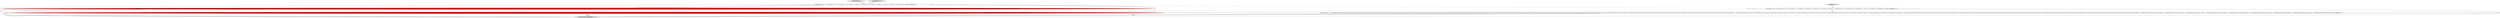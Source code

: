 digraph {
5 [style = filled, label = "testAlmostBushy['0', '1', '0']", fillcolor = lightgray, shape = diamond image = "AAA0AAABBB2BBB"];
7 [style = filled, label = "final String sql = \"select *\" + \"from \"sales_fact_1997\" as s\" + \"join \"customer\" as c\" + \" on s.\"customer_id\" = c.\"customer_id\"\" + \"join \"product\" as p\" + \" on s.\"product_id\" = p.\"product_id\"\" + \"join \"product_class\" as pc\" + \" on p.\"product_class_id\" = pc.\"product_class_id\"\" + \"where c.\"city\" = 'San Francisco'\" + \"and p.\"brand_name\" = 'Washington'\"@@@3@@@['0', '0', '1']", fillcolor = white, shape = ellipse image = "AAA0AAABBB3BBB"];
6 [style = filled, label = "testBushy['0', '0', '1']", fillcolor = lightgray, shape = diamond image = "AAA0AAABBB3BBB"];
2 [style = filled, label = "testAlmostBushy['1', '0', '0']", fillcolor = lightgray, shape = diamond image = "AAA0AAABBB1BBB"];
1 [style = filled, label = "checkBushy(sql,expected)@@@5@@@['1', '1', '1']", fillcolor = lightgray, shape = ellipse image = "AAA0AAABBB1BBB"];
3 [style = filled, label = "final String expected = \"\" + \"EnumerableProject(product_id=($0(, time_id=($1(, customer_id=($2(, promotion_id=($3(, store_id=($4(, store_sales=($5(, store_cost=($6(, unit_sales=($7(, customer_id0=($8(, account_num=($9(, lname=($10(, fname=($11(, mi=($12(, address1=($13(, address2=($14(, address3=($15(, address4=($16(, city=($17(, state_province=($18(, postal_code=($19(, country=($20(, customer_region_id=($21(, phone1=($22(, phone2=($23(, birthdate=($24(, marital_status=($25(, yearly_income=($26(, gender=($27(, total_children=($28(, num_children_at_home=($29(, education=($30(, date_accnt_opened=($31(, member_card=($32(, occupation=($33(, houseowner=($34(, num_cars_owned=($35(, fullname=($36(, product_class_id=($37(, product_id0=($38(, brand_name=($39(, product_name=($40(, SKU=($41(, SRP=($42(, gross_weight=($43(, net_weight=($44(, recyclable_package=($45(, low_fat=($46(, units_per_case=($47(, cases_per_pallet=($48(, shelf_width=($49(, shelf_height=($50(, shelf_depth=($51()\" + \" EnumerableProject(product_id0=($44(, time_id=($45(, customer_id0=($46(, promotion_id=($47(, store_id=($48(, store_sales=($49(, store_cost=($50(, unit_sales=($51(, customer_id=($15(, account_num=($16(, lname=($17(, fname=($18(, mi=($19(, address1=($20(, address2=($21(, address3=($22(, address4=($23(, city=($24(, state_province=($25(, postal_code=($26(, country=($27(, customer_region_id=($28(, phone1=($29(, phone2=($30(, birthdate=($31(, marital_status=($32(, yearly_income=($33(, gender=($34(, total_children=($35(, num_children_at_home=($36(, education=($37(, date_accnt_opened=($38(, member_card=($39(, occupation=($40(, houseowner=($41(, num_cars_owned=($42(, fullname=($43(, product_class_id=($0(, product_id=($1(, brand_name=($2(, product_name=($3(, SKU=($4(, SRP=($5(, gross_weight=($6(, net_weight=($7(, recyclable_package=($8(, low_fat=($9(, units_per_case=($10(, cases_per_pallet=($11(, shelf_width=($12(, shelf_height=($13(, shelf_depth=($14()\" + \" EnumerableJoin(condition=(=($1, $44)(, joinType=(inner()\" + \" EnumerableFilter(condition=(=($2, 'Washington')()\" + \" EnumerableTableScan(table=((foodmart2, product(()\" + \" EnumerableJoin(condition=(=($0, $31)(, joinType=(inner()\" + \" EnumerableFilter(condition=(=($9, 'San Francisco')()\" + \" EnumerableTableScan(table=((foodmart2, customer(()\" + \" EnumerableTableScan(table=((foodmart2, sales_fact_1997(()\"@@@4@@@['1', '0', '0']", fillcolor = red, shape = ellipse image = "AAA1AAABBB1BBB"];
4 [style = filled, label = "final String expected = \"\" + \"EnumerableProject(product_id=($0(, time_id=($1(, customer_id=($2(, promotion_id=($3(, store_id=($4(, store_sales=($5(, store_cost=($6(, unit_sales=($7(, customer_id0=($8(, account_num=($9(, lname=($10(, fname=($11(, mi=($12(, address1=($13(, address2=($14(, address3=($15(, address4=($16(, city=($17(, state_province=($18(, postal_code=($19(, country=($20(, customer_region_id=($21(, phone1=($22(, phone2=($23(, birthdate=($24(, marital_status=($25(, yearly_income=($26(, gender=($27(, total_children=($28(, num_children_at_home=($29(, education=($30(, date_accnt_opened=($31(, member_card=($32(, occupation=($33(, houseowner=($34(, num_cars_owned=($35(, fullname=($36(, product_class_id=($37(, product_id0=($38(, brand_name=($39(, product_name=($40(, SKU=($41(, SRP=($42(, gross_weight=($43(, net_weight=($44(, recyclable_package=($45(, low_fat=($46(, units_per_case=($47(, cases_per_pallet=($48(, shelf_width=($49(, shelf_height=($50(, shelf_depth=($51()\" + \" EnumerableProject(product_id0=($44(, time_id=($45(, customer_id0=($46(, promotion_id=($47(, store_id=($48(, store_sales=($49(, store_cost=($50(, unit_sales=($51(, customer_id=($15(, account_num=($16(, lname=($17(, fname=($18(, mi=($19(, address1=($20(, address2=($21(, address3=($22(, address4=($23(, city=($24(, state_province=($25(, postal_code=($26(, country=($27(, customer_region_id=($28(, phone1=($29(, phone2=($30(, birthdate=($31(, marital_status=($32(, yearly_income=($33(, gender=($34(, total_children=($35(, num_children_at_home=($36(, education=($37(, date_accnt_opened=($38(, member_card=($39(, occupation=($40(, houseowner=($41(, num_cars_owned=($42(, fullname=($43(, product_class_id=($0(, product_id=($1(, brand_name=($2(, product_name=($3(, SKU=($4(, SRP=($5(, gross_weight=($6(, net_weight=($7(, recyclable_package=($8(, low_fat=($9(, units_per_case=($10(, cases_per_pallet=($11(, shelf_width=($12(, shelf_height=($13(, shelf_depth=($14()\" + \" EnumerableHashJoin(condition=(=($1, $44)(, joinType=(inner()\" + \" EnumerableFilter(condition=(=($2, 'Washington')()\" + \" EnumerableTableScan(table=((foodmart2, product(()\" + \" EnumerableHashJoin(condition=(=($0, $31)(, joinType=(inner()\" + \" EnumerableFilter(condition=(=($9, 'San Francisco')()\" + \" EnumerableTableScan(table=((foodmart2, customer(()\" + \" EnumerableTableScan(table=((foodmart2, sales_fact_1997(()\"@@@4@@@['0', '1', '0']", fillcolor = red, shape = ellipse image = "AAA1AAABBB2BBB"];
8 [style = filled, label = "final String expected = \"\" + \"EnumerableProject(product_id=($0(, time_id=($1(, customer_id=($2(, promotion_id=($3(, store_id=($4(, store_sales=($5(, store_cost=($6(, unit_sales=($7(, customer_id0=($8(, account_num=($9(, lname=($10(, fname=($11(, mi=($12(, address1=($13(, address2=($14(, address3=($15(, address4=($16(, city=($17(, state_province=($18(, postal_code=($19(, country=($20(, customer_region_id=($21(, phone1=($22(, phone2=($23(, birthdate=($24(, marital_status=($25(, yearly_income=($26(, gender=($27(, total_children=($28(, num_children_at_home=($29(, education=($30(, date_accnt_opened=($31(, member_card=($32(, occupation=($33(, houseowner=($34(, num_cars_owned=($35(, fullname=($36(, product_class_id=($37(, product_id0=($38(, brand_name=($39(, product_name=($40(, SKU=($41(, SRP=($42(, gross_weight=($43(, net_weight=($44(, recyclable_package=($45(, low_fat=($46(, units_per_case=($47(, cases_per_pallet=($48(, shelf_width=($49(, shelf_height=($50(, shelf_depth=($51(, product_class_id0=($52(, product_subcategory=($53(, product_category=($54(, product_department=($55(, product_family=($56()\" + \" EnumerableProject(product_id0=($49(, time_id=($50(, customer_id0=($51(, promotion_id=($52(, store_id=($53(, store_sales=($54(, store_cost=($55(, unit_sales=($56(, customer_id=($0(, account_num=($1(, lname=($2(, fname=($3(, mi=($4(, address1=($5(, address2=($6(, address3=($7(, address4=($8(, city=($9(, state_province=($10(, postal_code=($11(, country=($12(, customer_region_id=($13(, phone1=($14(, phone2=($15(, birthdate=($16(, marital_status=($17(, yearly_income=($18(, gender=($19(, total_children=($20(, num_children_at_home=($21(, education=($22(, date_accnt_opened=($23(, member_card=($24(, occupation=($25(, houseowner=($26(, num_cars_owned=($27(, fullname=($28(, product_class_id0=($34(, product_id=($35(, brand_name=($36(, product_name=($37(, SKU=($38(, SRP=($39(, gross_weight=($40(, net_weight=($41(, recyclable_package=($42(, low_fat=($43(, units_per_case=($44(, cases_per_pallet=($45(, shelf_width=($46(, shelf_height=($47(, shelf_depth=($48(, product_class_id=($29(, product_subcategory=($30(, product_category=($31(, product_department=($32(, product_family=($33()\" + \" EnumerableJoin(condition=(=($0, $51)(, joinType=(inner()\" + \" EnumerableFilter(condition=(=($9, 'San Francisco')()\" + \" EnumerableTableScan(table=((foodmart2, customer(()\" + \" EnumerableJoin(condition=(=($6, $20)(, joinType=(inner()\" + \" EnumerableJoin(condition=(=($0, $5)(, joinType=(inner()\" + \" EnumerableTableScan(table=((foodmart2, product_class(()\" + \" EnumerableFilter(condition=(=($2, 'Washington')()\" + \" EnumerableTableScan(table=((foodmart2, product(()\" + \" EnumerableTableScan(table=((foodmart2, sales_fact_1997(()\"@@@4@@@['0', '0', '1']", fillcolor = white, shape = ellipse image = "AAA0AAABBB3BBB"];
0 [style = filled, label = "final String sql = \"select *\" + \"from \"sales_fact_1997\" as s\" + \"join \"customer\" as c\" + \" on s.\"customer_id\" = c.\"customer_id\"\" + \"join \"product\" as p\" + \" on s.\"product_id\" = p.\"product_id\"\" + \"where c.\"city\" = 'San Francisco'\" + \"and p.\"brand_name\" = 'Washington'\"@@@3@@@['1', '1', '0']", fillcolor = white, shape = ellipse image = "AAA0AAABBB1BBB"];
0->3 [style = bold, label=""];
8->1 [style = bold, label=""];
3->1 [style = solid, label="expected"];
8->1 [style = solid, label="expected"];
3->8 [style = dashed, label="0"];
4->1 [style = bold, label=""];
2->0 [style = bold, label=""];
0->1 [style = solid, label="sql"];
4->1 [style = solid, label="expected"];
6->7 [style = bold, label=""];
3->1 [style = bold, label=""];
5->0 [style = bold, label=""];
7->8 [style = bold, label=""];
0->4 [style = bold, label=""];
3->4 [style = dashed, label="0"];
0->7 [style = dashed, label="0"];
7->1 [style = solid, label="sql"];
}

